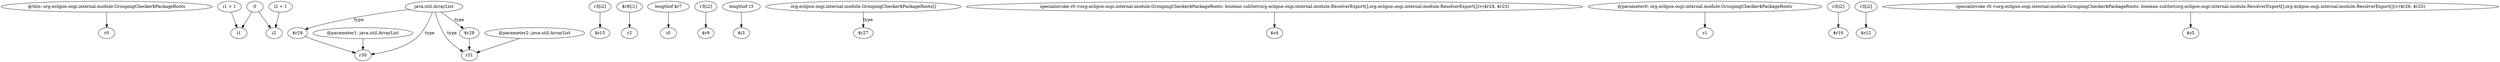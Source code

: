 digraph g {
0[label="@this: org.eclipse.osgi.internal.module.GroupingChecker$PackageRoots"]
1[label="r0"]
0->1[label=""]
2[label="0"]
3[label="i1"]
2->3[label=""]
4[label="java.util.ArrayList"]
5[label="r30"]
4->5[label="type"]
6[label="i2"]
2->6[label=""]
7[label="i1 + 1"]
7->3[label=""]
8[label="r3[i2]"]
9[label="$r15"]
8->9[label=""]
10[label="$r8[i1]"]
11[label="r2"]
10->11[label=""]
12[label="@parameter2: java.util.ArrayList"]
13[label="r31"]
12->13[label=""]
14[label="$r28"]
14->13[label=""]
15[label="lengthof $r7"]
16[label="i0"]
15->16[label=""]
17[label="$r29"]
4->17[label="type"]
4->13[label="type"]
18[label="r3[i2]"]
19[label="$r9"]
18->19[label=""]
17->5[label=""]
20[label="lengthof r3"]
21[label="$i3"]
20->21[label=""]
22[label="org.eclipse.osgi.internal.module.GroupingChecker$PackageRoots[]"]
23[label="$r27"]
22->23[label="type"]
24[label="i2 + 1"]
24->6[label=""]
25[label="specialinvoke r0.<org.eclipse.osgi.internal.module.GroupingChecker$PackageRoots: boolean subSet(org.eclipse.osgi.internal.module.ResolverExport[],org.eclipse.osgi.internal.module.ResolverExport[])>($r24, $r23)"]
26[label="$z4"]
25->26[label=""]
27[label="@parameter0: org.eclipse.osgi.internal.module.GroupingChecker$PackageRoots"]
28[label="r1"]
27->28[label=""]
29[label="r3[i2]"]
30[label="$r16"]
29->30[label=""]
31[label="@parameter1: java.util.ArrayList"]
31->5[label=""]
32[label="r3[i2]"]
33[label="$r12"]
32->33[label=""]
34[label="specialinvoke r0.<org.eclipse.osgi.internal.module.GroupingChecker$PackageRoots: boolean subSet(org.eclipse.osgi.internal.module.ResolverExport[],org.eclipse.osgi.internal.module.ResolverExport[])>($r26, $r25)"]
35[label="$z5"]
34->35[label=""]
4->14[label="type"]
}